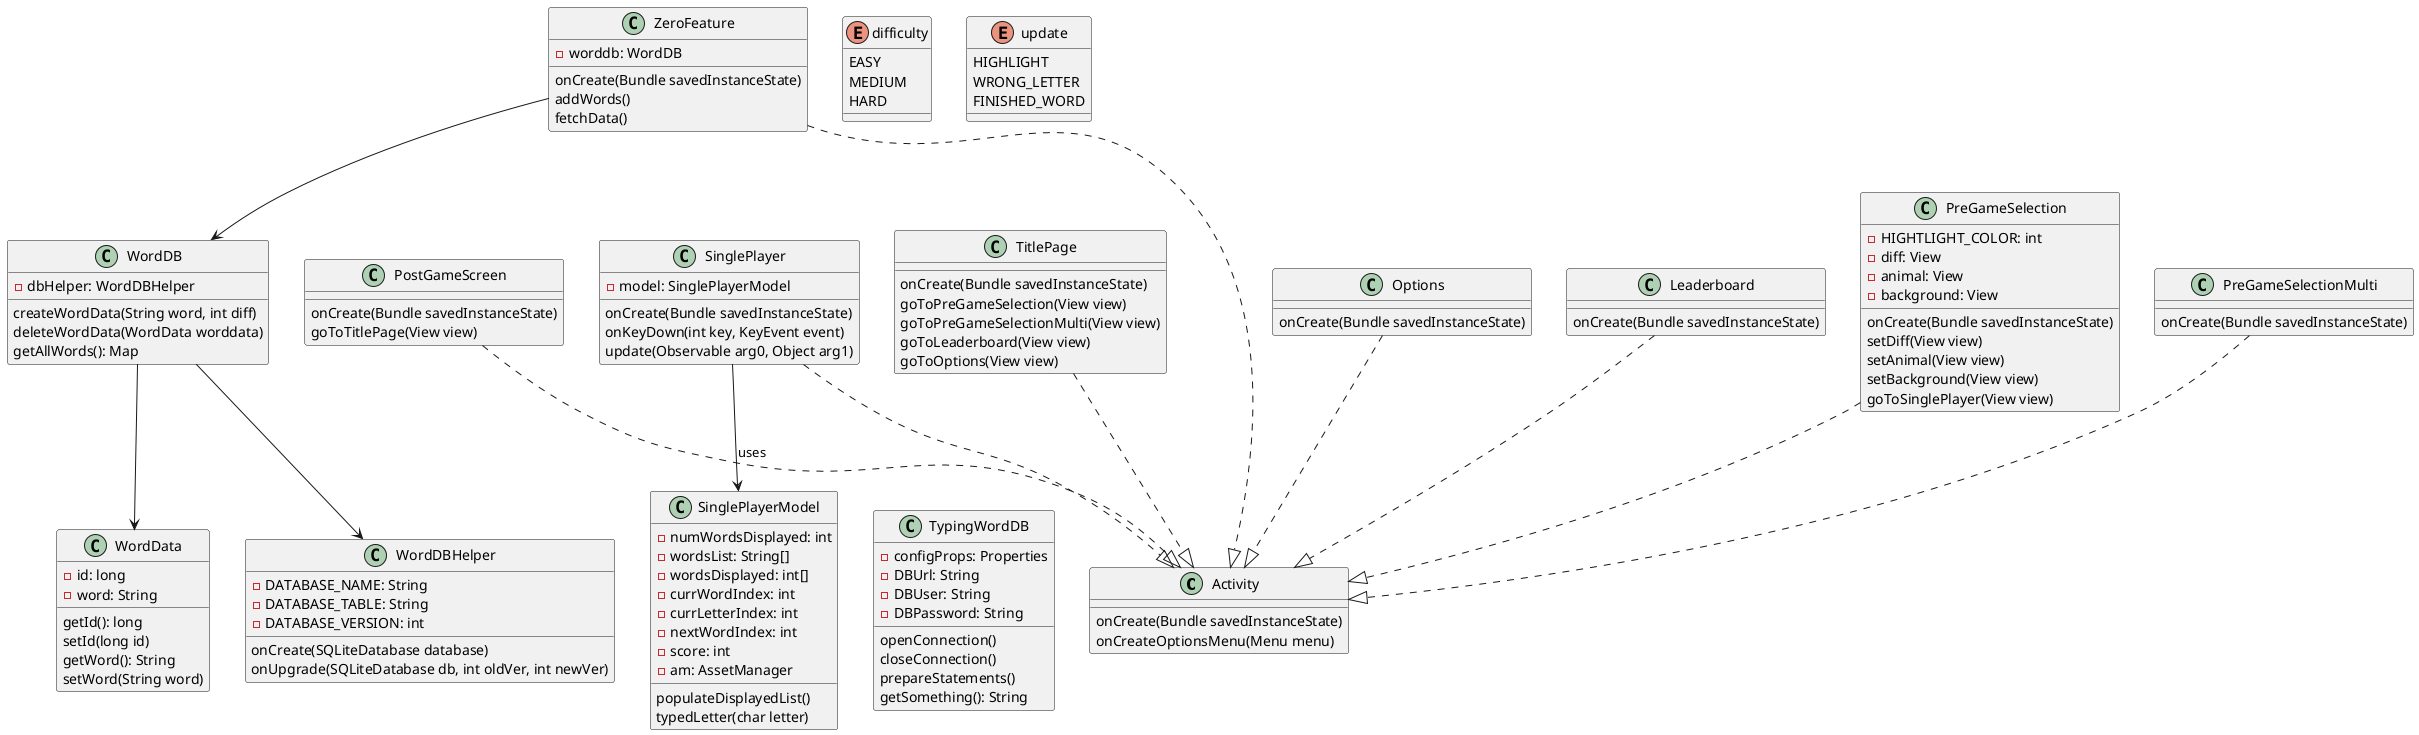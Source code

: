 @startuml

class Activity {
    onCreate(Bundle savedInstanceState)
    onCreateOptionsMenu(Menu menu)
}

class PreGameSelection {
    -HIGHTLIGHT_COLOR: int
    -diff: View
    -animal: View
    -background: View
    onCreate(Bundle savedInstanceState)
    setDiff(View view)
    setAnimal(View view)
    setBackground(View view)
    goToSinglePlayer(View view)
}

class PreGameSelectionMulti {
    onCreate(Bundle savedInstanceState)
}

class SinglePlayerModel {
    -numWordsDisplayed: int
    -wordsList: String[]
    -wordsDisplayed: int[]
    -currWordIndex: int
    -currLetterIndex: int
    -nextWordIndex: int
    -score: int
    -am: AssetManager
    populateDisplayedList()
    typedLetter(char letter)
}

class PostGameScreen {
    onCreate(Bundle savedInstanceState)
    goToTitlePage(View view)
}

class TitlePage {
    onCreate(Bundle savedInstanceState)
    goToPreGameSelection(View view)
    goToPreGameSelectionMulti(View view)
    goToLeaderboard(View view)
    goToOptions(View view)
}

class ZeroFeature {
    -worddb: WordDB
    onCreate(Bundle savedInstanceState)
    addWords()
    fetchData()
}

class WordData {
    -id: long
    -word: String
    getId(): long
    setId(long id)
    getWord(): String
    setWord(String word)
}

class WordDB {
    -dbHelper: WordDBHelper
    createWordData(String word, int diff)
    deleteWordData(WordData worddata)
    getAllWords(): Map
}

class WordDBHelper {
    -DATABASE_NAME: String
    -DATABASE_TABLE: String
    -DATABASE_VERSION: int
    onCreate(SQLiteDatabase database)
    onUpgrade(SQLiteDatabase db, int oldVer, int newVer)
}

class TypingWordDB {
    -configProps: Properties
    -DBUrl: String
    -DBUser: String
    -DBPassword: String
    openConnection()
    closeConnection()
    prepareStatements()
    getSomething(): String
}

class Options {
    onCreate(Bundle savedInstanceState)
}

class Leaderboard {
    onCreate(Bundle savedInstanceState)
}

class SinglePlayer {
    -model: SinglePlayerModel
    onCreate(Bundle savedInstanceState)
    onKeyDown(int key, KeyEvent event)
    update(Observable arg0, Object arg1)
}

enum difficulty {
    EASY
    MEDIUM
    HARD
}

enum update {
    HIGHLIGHT
    WRONG_LETTER
    FINISHED_WORD
}

PreGameSelection ..|> Activity
PreGameSelectionMulti ..|> Activity
PostGameScreen ..|> Activity
TitlePage ..|> Activity
ZeroFeature ..|> Activity
Options ..|> Activity
Leaderboard ..|> Activity
SinglePlayer ..|> Activity
SinglePlayerModel -[hidden]> Activity
WordData -[hidden]> Activity
WordDBHelper -[hidden]> Activity
TypingWordDB -[hidden]> Activity

WordDB --> WordDBHelper
WordDB --> WordData
ZeroFeature --> WordDB

SinglePlayer --> SinglePlayerModel : uses

@enduml

